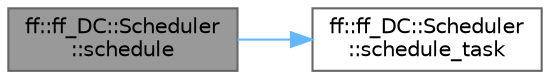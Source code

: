 digraph "ff::ff_DC::Scheduler::schedule"
{
 // LATEX_PDF_SIZE
  bgcolor="transparent";
  edge [fontname=Helvetica,fontsize=10,labelfontname=Helvetica,labelfontsize=10];
  node [fontname=Helvetica,fontsize=10,shape=box,height=0.2,width=0.4];
  rankdir="LR";
  Node1 [id="Node000001",label="ff::ff_DC::Scheduler\l::schedule",height=0.2,width=0.4,color="gray40", fillcolor="grey60", style="filled", fontcolor="black",tooltip=" "];
  Node1 -> Node2 [id="edge1_Node000001_Node000002",color="steelblue1",style="solid",tooltip=" "];
  Node2 [id="Node000002",label="ff::ff_DC::Scheduler\l::schedule_task",height=0.2,width=0.4,color="grey40", fillcolor="white", style="filled",URL="$classff_1_1ff___d_c_1_1_scheduler.html#a7da99b7834f19af728ea1c86e5161b3b",tooltip=" "];
}
